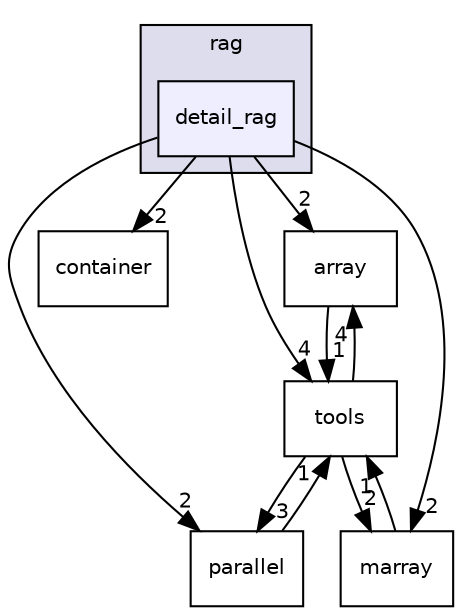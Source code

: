 digraph "/home/tbeier/src/nifty/include/nifty/graph/rag/detail_rag" {
  compound=true
  node [ fontsize="10", fontname="Helvetica"];
  edge [ labelfontsize="10", labelfontname="Helvetica"];
  subgraph clusterdir_1105b492faf680061d5351b41abc5428 {
    graph [ bgcolor="#ddddee", pencolor="black", label="rag" fontname="Helvetica", fontsize="10", URL="dir_1105b492faf680061d5351b41abc5428.html"]
  dir_681220e356495e916adcc138c6b8d7b2 [shape=box, label="detail_rag", style="filled", fillcolor="#eeeeff", pencolor="black", URL="dir_681220e356495e916adcc138c6b8d7b2.html"];
  }
  dir_a22bb1530892e4738b3677e9e7907ab8 [shape=box label="array" URL="dir_a22bb1530892e4738b3677e9e7907ab8.html"];
  dir_17f499c2f294a99c0e56203d95f57e32 [shape=box label="container" URL="dir_17f499c2f294a99c0e56203d95f57e32.html"];
  dir_caeeccf02b448f463ccc8270b8548099 [shape=box label="parallel" URL="dir_caeeccf02b448f463ccc8270b8548099.html"];
  dir_c3672bffa74d8c5772db4d4fa143fc52 [shape=box label="marray" URL="dir_c3672bffa74d8c5772db4d4fa143fc52.html"];
  dir_696766375fbed7c9f8dc2e8fc7640177 [shape=box label="tools" URL="dir_696766375fbed7c9f8dc2e8fc7640177.html"];
  dir_a22bb1530892e4738b3677e9e7907ab8->dir_696766375fbed7c9f8dc2e8fc7640177 [headlabel="1", labeldistance=1.5 headhref="dir_000004_000045.html"];
  dir_681220e356495e916adcc138c6b8d7b2->dir_a22bb1530892e4738b3677e9e7907ab8 [headlabel="2", labeldistance=1.5 headhref="dir_000032_000004.html"];
  dir_681220e356495e916adcc138c6b8d7b2->dir_17f499c2f294a99c0e56203d95f57e32 [headlabel="2", labeldistance=1.5 headhref="dir_000032_000007.html"];
  dir_681220e356495e916adcc138c6b8d7b2->dir_caeeccf02b448f463ccc8270b8548099 [headlabel="2", labeldistance=1.5 headhref="dir_000032_000041.html"];
  dir_681220e356495e916adcc138c6b8d7b2->dir_c3672bffa74d8c5772db4d4fa143fc52 [headlabel="2", labeldistance=1.5 headhref="dir_000032_000038.html"];
  dir_681220e356495e916adcc138c6b8d7b2->dir_696766375fbed7c9f8dc2e8fc7640177 [headlabel="4", labeldistance=1.5 headhref="dir_000032_000045.html"];
  dir_caeeccf02b448f463ccc8270b8548099->dir_696766375fbed7c9f8dc2e8fc7640177 [headlabel="1", labeldistance=1.5 headhref="dir_000041_000045.html"];
  dir_c3672bffa74d8c5772db4d4fa143fc52->dir_696766375fbed7c9f8dc2e8fc7640177 [headlabel="1", labeldistance=1.5 headhref="dir_000038_000045.html"];
  dir_696766375fbed7c9f8dc2e8fc7640177->dir_a22bb1530892e4738b3677e9e7907ab8 [headlabel="4", labeldistance=1.5 headhref="dir_000045_000004.html"];
  dir_696766375fbed7c9f8dc2e8fc7640177->dir_caeeccf02b448f463ccc8270b8548099 [headlabel="3", labeldistance=1.5 headhref="dir_000045_000041.html"];
  dir_696766375fbed7c9f8dc2e8fc7640177->dir_c3672bffa74d8c5772db4d4fa143fc52 [headlabel="2", labeldistance=1.5 headhref="dir_000045_000038.html"];
}
